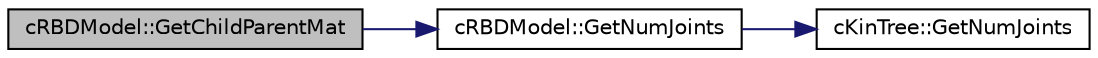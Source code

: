 digraph "cRBDModel::GetChildParentMat"
{
 // LATEX_PDF_SIZE
  edge [fontname="Helvetica",fontsize="10",labelfontname="Helvetica",labelfontsize="10"];
  node [fontname="Helvetica",fontsize="10",shape=record];
  rankdir="LR";
  Node1 [label="cRBDModel::GetChildParentMat",height=0.2,width=0.4,color="black", fillcolor="grey75", style="filled", fontcolor="black",tooltip=" "];
  Node1 -> Node2 [color="midnightblue",fontsize="10",style="solid",fontname="Helvetica"];
  Node2 [label="cRBDModel::GetNumJoints",height=0.2,width=0.4,color="black", fillcolor="white", style="filled",URL="$classc_r_b_d_model.html#a298f53d0242de63f24588d94ed82fcfb",tooltip=" "];
  Node2 -> Node3 [color="midnightblue",fontsize="10",style="solid",fontname="Helvetica"];
  Node3 [label="cKinTree::GetNumJoints",height=0.2,width=0.4,color="black", fillcolor="white", style="filled",URL="$classc_kin_tree.html#ac840b501e27e6ce46d208b7d033f21d4",tooltip=" "];
}
